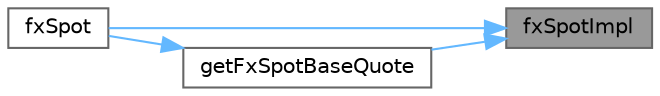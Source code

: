 digraph "fxSpotImpl"
{
 // INTERACTIVE_SVG=YES
 // LATEX_PDF_SIZE
  bgcolor="transparent";
  edge [fontname=Helvetica,fontsize=10,labelfontname=Helvetica,labelfontsize=10];
  node [fontname=Helvetica,fontsize=10,shape=box,height=0.2,width=0.4];
  rankdir="RL";
  Node1 [label="fxSpotImpl",height=0.2,width=0.4,color="gray40", fillcolor="grey60", style="filled", fontcolor="black",tooltip=" "];
  Node1 -> Node2 [dir="back",color="steelblue1",style="solid"];
  Node2 [label="fxSpot",height=0.2,width=0.4,color="grey40", fillcolor="white", style="filled",URL="$classore_1_1data_1_1_market.html#a0b6a2501015e2227c3f1a4f621c21ab4",tooltip=" "];
  Node1 -> Node3 [dir="back",color="steelblue1",style="solid"];
  Node3 [label="getFxSpotBaseQuote",height=0.2,width=0.4,color="grey40", fillcolor="white", style="filled",URL="$classore_1_1data_1_1_market.html#ad99f09f2db1015bb486931c0269f3d7b",tooltip=" "];
  Node3 -> Node2 [dir="back",color="steelblue1",style="solid"];
}
